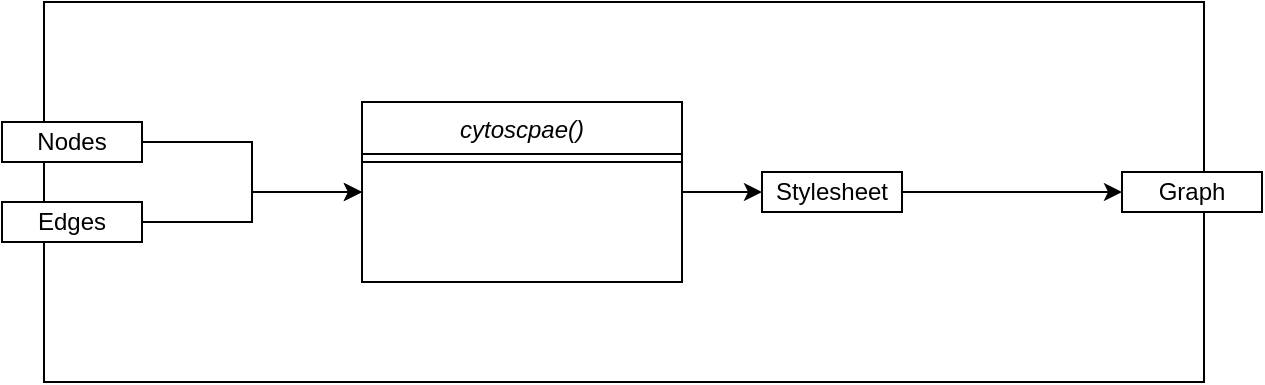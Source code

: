 <mxfile version="14.4.2" type="github">
  <diagram id="ddrdszEaurl3BNyXW3Yt" name="Page-1">
    <mxGraphModel dx="1422" dy="762" grid="1" gridSize="10" guides="1" tooltips="1" connect="1" arrows="1" fold="1" page="1" pageScale="1" pageWidth="827" pageHeight="1169" math="0" shadow="0">
      <root>
        <mxCell id="0" />
        <mxCell id="1" parent="0" />
        <mxCell id="ehoiAc8Ho4WDpHA1f1vf-11" value="" style="rounded=0;whiteSpace=wrap;html=1;" vertex="1" parent="1">
          <mxGeometry x="120" y="50" width="580" height="190" as="geometry" />
        </mxCell>
        <mxCell id="ehoiAc8Ho4WDpHA1f1vf-6" style="edgeStyle=orthogonalEdgeStyle;rounded=0;orthogonalLoop=1;jettySize=auto;html=1;entryX=0;entryY=0.5;entryDx=0;entryDy=0;" edge="1" parent="1" source="ehoiAc8Ho4WDpHA1f1vf-1" target="ehoiAc8Ho4WDpHA1f1vf-3">
          <mxGeometry relative="1" as="geometry" />
        </mxCell>
        <mxCell id="ehoiAc8Ho4WDpHA1f1vf-1" value="Nodes" style="rounded=0;whiteSpace=wrap;html=1;" vertex="1" parent="1">
          <mxGeometry x="99" y="110" width="70" height="20" as="geometry" />
        </mxCell>
        <mxCell id="ehoiAc8Ho4WDpHA1f1vf-7" style="edgeStyle=orthogonalEdgeStyle;rounded=0;orthogonalLoop=1;jettySize=auto;html=1;entryX=0;entryY=0.5;entryDx=0;entryDy=0;" edge="1" parent="1" source="ehoiAc8Ho4WDpHA1f1vf-2" target="ehoiAc8Ho4WDpHA1f1vf-3">
          <mxGeometry relative="1" as="geometry">
            <mxPoint x="239" y="170" as="targetPoint" />
          </mxGeometry>
        </mxCell>
        <mxCell id="ehoiAc8Ho4WDpHA1f1vf-2" value="Edges" style="rounded=0;whiteSpace=wrap;html=1;" vertex="1" parent="1">
          <mxGeometry x="99" y="150" width="70" height="20" as="geometry" />
        </mxCell>
        <mxCell id="ehoiAc8Ho4WDpHA1f1vf-8" style="edgeStyle=orthogonalEdgeStyle;rounded=0;orthogonalLoop=1;jettySize=auto;html=1;" edge="1" parent="1" source="ehoiAc8Ho4WDpHA1f1vf-3" target="ehoiAc8Ho4WDpHA1f1vf-5">
          <mxGeometry relative="1" as="geometry" />
        </mxCell>
        <mxCell id="ehoiAc8Ho4WDpHA1f1vf-3" value="cytoscpae()" style="swimlane;fontStyle=2;align=center;verticalAlign=top;childLayout=stackLayout;horizontal=1;startSize=26;horizontalStack=0;resizeParent=1;resizeLast=0;collapsible=1;marginBottom=0;rounded=0;shadow=0;strokeWidth=1;" vertex="1" parent="1">
          <mxGeometry x="279" y="100" width="160" height="90" as="geometry">
            <mxRectangle x="120" y="80" width="160" height="26" as="alternateBounds" />
          </mxGeometry>
        </mxCell>
        <mxCell id="ehoiAc8Ho4WDpHA1f1vf-4" value="" style="line;html=1;strokeWidth=1;align=left;verticalAlign=middle;spacingTop=-1;spacingLeft=3;spacingRight=3;rotatable=0;labelPosition=right;points=[];portConstraint=eastwest;" vertex="1" parent="ehoiAc8Ho4WDpHA1f1vf-3">
          <mxGeometry y="26" width="160" height="8" as="geometry" />
        </mxCell>
        <mxCell id="ehoiAc8Ho4WDpHA1f1vf-10" style="edgeStyle=orthogonalEdgeStyle;rounded=0;orthogonalLoop=1;jettySize=auto;html=1;" edge="1" parent="1" source="ehoiAc8Ho4WDpHA1f1vf-5" target="ehoiAc8Ho4WDpHA1f1vf-9">
          <mxGeometry relative="1" as="geometry" />
        </mxCell>
        <mxCell id="ehoiAc8Ho4WDpHA1f1vf-5" value="Stylesheet" style="rounded=0;whiteSpace=wrap;html=1;" vertex="1" parent="1">
          <mxGeometry x="479" y="135" width="70" height="20" as="geometry" />
        </mxCell>
        <mxCell id="ehoiAc8Ho4WDpHA1f1vf-9" value="Graph" style="rounded=0;whiteSpace=wrap;html=1;" vertex="1" parent="1">
          <mxGeometry x="659" y="135" width="70" height="20" as="geometry" />
        </mxCell>
      </root>
    </mxGraphModel>
  </diagram>
</mxfile>
